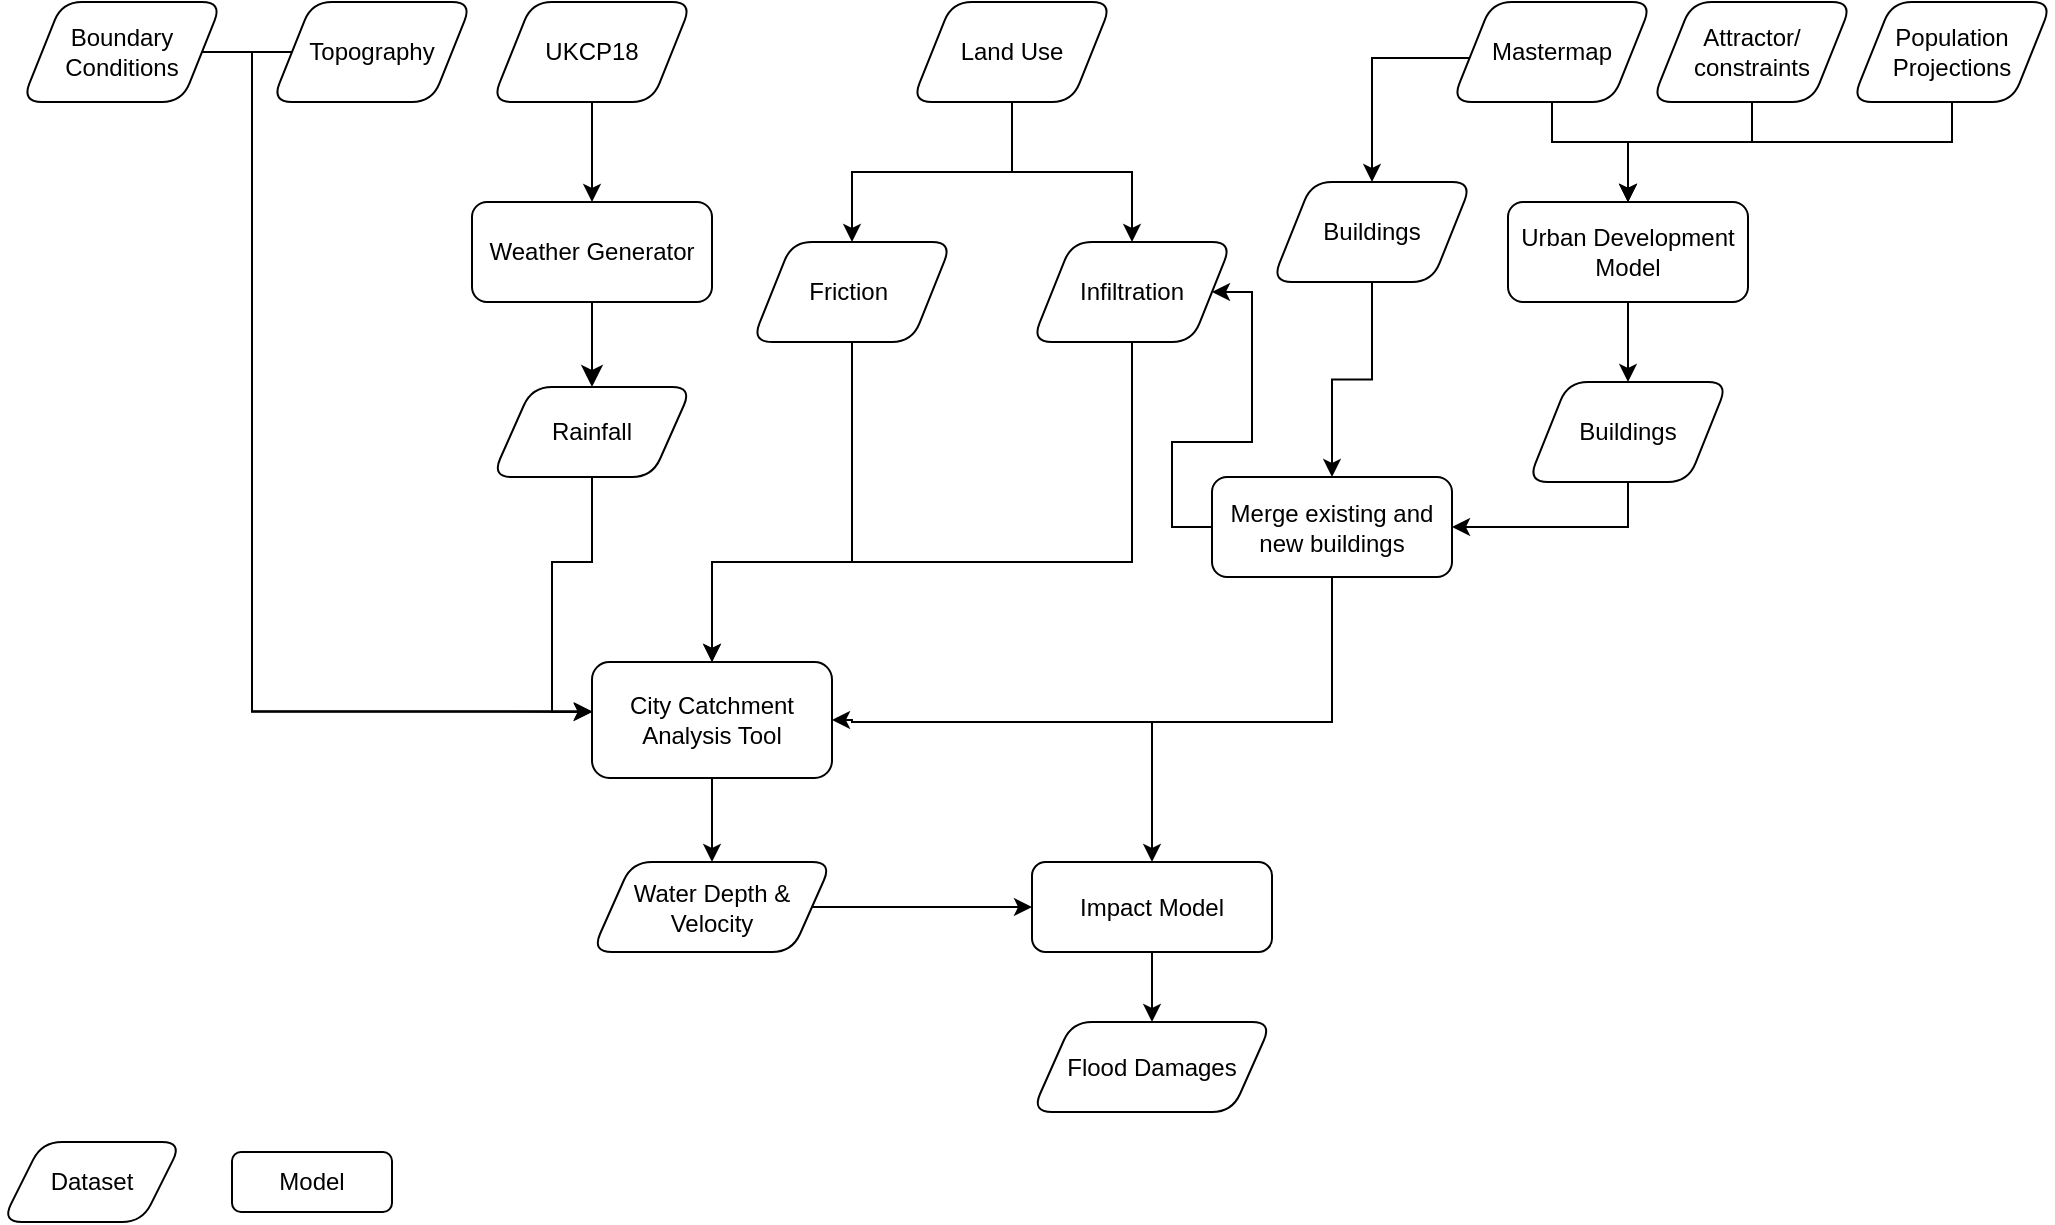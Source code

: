 <mxfile version="13.7.9" type="github">
  <diagram id="C5RBs43oDa-KdzZeNtuy" name="Page-1">
    <mxGraphModel dx="1955" dy="898" grid="1" gridSize="10" guides="1" tooltips="1" connect="1" arrows="1" fold="1" page="1" pageScale="1" pageWidth="1169" pageHeight="827" math="0" shadow="0">
      <root>
        <mxCell id="WIyWlLk6GJQsqaUBKTNV-0" />
        <mxCell id="WIyWlLk6GJQsqaUBKTNV-1" parent="WIyWlLk6GJQsqaUBKTNV-0" />
        <mxCell id="WIyWlLk6GJQsqaUBKTNV-2" value="" style="rounded=0;html=1;jettySize=auto;orthogonalLoop=1;fontSize=11;endArrow=classic;endFill=1;endSize=8;strokeWidth=1;shadow=0;labelBackgroundColor=none;edgeStyle=orthogonalEdgeStyle;entryX=0.5;entryY=0;entryDx=0;entryDy=0;" parent="WIyWlLk6GJQsqaUBKTNV-1" source="WIyWlLk6GJQsqaUBKTNV-3" target="CEkKTpPPNDytTsqzF80r-40" edge="1">
          <mxGeometry relative="1" as="geometry">
            <mxPoint x="460" y="710" as="targetPoint" />
          </mxGeometry>
        </mxCell>
        <mxCell id="WIyWlLk6GJQsqaUBKTNV-3" value="Weather Generator" style="rounded=1;whiteSpace=wrap;html=1;fontSize=12;glass=0;strokeWidth=1;shadow=0;" parent="WIyWlLk6GJQsqaUBKTNV-1" vertex="1">
          <mxGeometry x="510" y="170" width="120" height="50" as="geometry" />
        </mxCell>
        <mxCell id="CEkKTpPPNDytTsqzF80r-11" style="edgeStyle=orthogonalEdgeStyle;rounded=0;orthogonalLoop=1;jettySize=auto;html=1;" parent="WIyWlLk6GJQsqaUBKTNV-1" source="CEkKTpPPNDytTsqzF80r-10" target="WIyWlLk6GJQsqaUBKTNV-3" edge="1">
          <mxGeometry relative="1" as="geometry" />
        </mxCell>
        <mxCell id="CEkKTpPPNDytTsqzF80r-10" value="UKCP18" style="shape=parallelogram;perimeter=parallelogramPerimeter;whiteSpace=wrap;html=1;fixedSize=1;rounded=1;" parent="WIyWlLk6GJQsqaUBKTNV-1" vertex="1">
          <mxGeometry x="520" y="70" width="100" height="50" as="geometry" />
        </mxCell>
        <mxCell id="CEkKTpPPNDytTsqzF80r-16" style="edgeStyle=orthogonalEdgeStyle;rounded=0;orthogonalLoop=1;jettySize=auto;html=1;entryX=0.5;entryY=0;entryDx=0;entryDy=0;exitX=0.5;exitY=1;exitDx=0;exitDy=0;" parent="WIyWlLk6GJQsqaUBKTNV-1" source="CEkKTpPPNDytTsqzF80r-15" target="CEkKTpPPNDytTsqzF80r-17" edge="1">
          <mxGeometry relative="1" as="geometry">
            <mxPoint x="1020" y="390" as="targetPoint" />
            <Array as="points">
              <mxPoint x="1250" y="140" />
              <mxPoint x="1088" y="140" />
            </Array>
          </mxGeometry>
        </mxCell>
        <mxCell id="CEkKTpPPNDytTsqzF80r-15" value="Population Projections" style="shape=parallelogram;perimeter=parallelogramPerimeter;whiteSpace=wrap;html=1;fixedSize=1;rounded=1;" parent="WIyWlLk6GJQsqaUBKTNV-1" vertex="1">
          <mxGeometry x="1200" y="70" width="100" height="50" as="geometry" />
        </mxCell>
        <mxCell id="CEkKTpPPNDytTsqzF80r-21" style="edgeStyle=orthogonalEdgeStyle;rounded=0;orthogonalLoop=1;jettySize=auto;html=1;exitX=0.5;exitY=1;exitDx=0;exitDy=0;entryX=0.5;entryY=0;entryDx=0;entryDy=0;" parent="WIyWlLk6GJQsqaUBKTNV-1" source="CEkKTpPPNDytTsqzF80r-17" target="CEkKTpPPNDytTsqzF80r-20" edge="1">
          <mxGeometry relative="1" as="geometry" />
        </mxCell>
        <mxCell id="CEkKTpPPNDytTsqzF80r-17" value="Urban Development Model" style="rounded=1;whiteSpace=wrap;html=1;fontSize=12;glass=0;strokeWidth=1;shadow=0;" parent="WIyWlLk6GJQsqaUBKTNV-1" vertex="1">
          <mxGeometry x="1028" y="170" width="120" height="50" as="geometry" />
        </mxCell>
        <mxCell id="Q-MxYJhCNWQ3zZ72rHfX-20" style="edgeStyle=orthogonalEdgeStyle;rounded=0;orthogonalLoop=1;jettySize=auto;html=1;entryX=-0.001;entryY=0.43;entryDx=0;entryDy=0;entryPerimeter=0;" parent="WIyWlLk6GJQsqaUBKTNV-1" source="CEkKTpPPNDytTsqzF80r-18" target="CEkKTpPPNDytTsqzF80r-34" edge="1">
          <mxGeometry relative="1" as="geometry">
            <mxPoint x="400" y="380" as="targetPoint" />
            <Array as="points">
              <mxPoint x="400" y="95" />
              <mxPoint x="400" y="425" />
            </Array>
          </mxGeometry>
        </mxCell>
        <mxCell id="CEkKTpPPNDytTsqzF80r-18" value="Boundary Conditions" style="shape=parallelogram;perimeter=parallelogramPerimeter;whiteSpace=wrap;html=1;fixedSize=1;rounded=1;" parent="WIyWlLk6GJQsqaUBKTNV-1" vertex="1">
          <mxGeometry x="285" y="70" width="100" height="50" as="geometry" />
        </mxCell>
        <mxCell id="3T1dtDgbaSjGBwINf-Fj-7" style="edgeStyle=orthogonalEdgeStyle;rounded=0;orthogonalLoop=1;jettySize=auto;html=1;exitX=0.5;exitY=1;exitDx=0;exitDy=0;" edge="1" parent="WIyWlLk6GJQsqaUBKTNV-1" source="CEkKTpPPNDytTsqzF80r-20" target="3T1dtDgbaSjGBwINf-Fj-5">
          <mxGeometry relative="1" as="geometry" />
        </mxCell>
        <mxCell id="CEkKTpPPNDytTsqzF80r-20" value="Buildings" style="shape=parallelogram;perimeter=parallelogramPerimeter;whiteSpace=wrap;html=1;fixedSize=1;rounded=1;" parent="WIyWlLk6GJQsqaUBKTNV-1" vertex="1">
          <mxGeometry x="1038" y="260" width="100" height="50" as="geometry" />
        </mxCell>
        <mxCell id="Q-MxYJhCNWQ3zZ72rHfX-4" style="edgeStyle=orthogonalEdgeStyle;rounded=0;orthogonalLoop=1;jettySize=auto;html=1;entryX=0.5;entryY=0;entryDx=0;entryDy=0;" parent="WIyWlLk6GJQsqaUBKTNV-1" source="CEkKTpPPNDytTsqzF80r-22" target="CEkKTpPPNDytTsqzF80r-17" edge="1">
          <mxGeometry relative="1" as="geometry">
            <Array as="points">
              <mxPoint x="1050" y="140" />
              <mxPoint x="1088" y="140" />
            </Array>
          </mxGeometry>
        </mxCell>
        <mxCell id="3T1dtDgbaSjGBwINf-Fj-13" style="edgeStyle=orthogonalEdgeStyle;rounded=0;orthogonalLoop=1;jettySize=auto;html=1;entryX=0.5;entryY=0;entryDx=0;entryDy=0;" edge="1" parent="WIyWlLk6GJQsqaUBKTNV-1" source="CEkKTpPPNDytTsqzF80r-22" target="3T1dtDgbaSjGBwINf-Fj-3">
          <mxGeometry relative="1" as="geometry">
            <Array as="points">
              <mxPoint x="960" y="98" />
            </Array>
          </mxGeometry>
        </mxCell>
        <mxCell id="CEkKTpPPNDytTsqzF80r-22" value="Mastermap" style="shape=parallelogram;perimeter=parallelogramPerimeter;whiteSpace=wrap;html=1;fixedSize=1;rounded=1;" parent="WIyWlLk6GJQsqaUBKTNV-1" vertex="1">
          <mxGeometry x="1000" y="70" width="100" height="50" as="geometry" />
        </mxCell>
        <mxCell id="Q-MxYJhCNWQ3zZ72rHfX-12" style="edgeStyle=orthogonalEdgeStyle;rounded=0;orthogonalLoop=1;jettySize=auto;html=1;entryX=0;entryY=0.424;entryDx=0;entryDy=0;entryPerimeter=0;" parent="WIyWlLk6GJQsqaUBKTNV-1" source="CEkKTpPPNDytTsqzF80r-24" target="CEkKTpPPNDytTsqzF80r-34" edge="1">
          <mxGeometry relative="1" as="geometry">
            <mxPoint x="400" y="380" as="targetPoint" />
            <Array as="points">
              <mxPoint x="400" y="95" />
              <mxPoint x="400" y="425" />
            </Array>
          </mxGeometry>
        </mxCell>
        <mxCell id="3T1dtDgbaSjGBwINf-Fj-1" style="edgeStyle=orthogonalEdgeStyle;rounded=0;orthogonalLoop=1;jettySize=auto;html=1;entryX=0.5;entryY=0;entryDx=0;entryDy=0;" edge="1" parent="WIyWlLk6GJQsqaUBKTNV-1" source="CEkKTpPPNDytTsqzF80r-26" target="CEkKTpPPNDytTsqzF80r-34">
          <mxGeometry relative="1" as="geometry">
            <Array as="points">
              <mxPoint x="700" y="350" />
              <mxPoint x="630" y="350" />
            </Array>
          </mxGeometry>
        </mxCell>
        <mxCell id="CEkKTpPPNDytTsqzF80r-26" value="Friction&amp;nbsp;" style="shape=parallelogram;perimeter=parallelogramPerimeter;whiteSpace=wrap;html=1;fixedSize=1;rounded=1;" parent="WIyWlLk6GJQsqaUBKTNV-1" vertex="1">
          <mxGeometry x="650" y="190" width="100" height="50" as="geometry" />
        </mxCell>
        <mxCell id="Q-MxYJhCNWQ3zZ72rHfX-6" style="edgeStyle=orthogonalEdgeStyle;rounded=0;orthogonalLoop=1;jettySize=auto;html=1;entryX=0.5;entryY=0;entryDx=0;entryDy=0;" parent="WIyWlLk6GJQsqaUBKTNV-1" source="CEkKTpPPNDytTsqzF80r-28" target="CEkKTpPPNDytTsqzF80r-30" edge="1">
          <mxGeometry relative="1" as="geometry" />
        </mxCell>
        <mxCell id="Q-MxYJhCNWQ3zZ72rHfX-7" style="edgeStyle=orthogonalEdgeStyle;rounded=0;orthogonalLoop=1;jettySize=auto;html=1;entryX=0.5;entryY=0;entryDx=0;entryDy=0;" parent="WIyWlLk6GJQsqaUBKTNV-1" source="CEkKTpPPNDytTsqzF80r-28" target="CEkKTpPPNDytTsqzF80r-26" edge="1">
          <mxGeometry relative="1" as="geometry" />
        </mxCell>
        <mxCell id="CEkKTpPPNDytTsqzF80r-28" value="Land Use" style="shape=parallelogram;perimeter=parallelogramPerimeter;whiteSpace=wrap;html=1;fixedSize=1;rounded=1;" parent="WIyWlLk6GJQsqaUBKTNV-1" vertex="1">
          <mxGeometry x="730" y="70" width="100" height="50" as="geometry" />
        </mxCell>
        <mxCell id="Q-MxYJhCNWQ3zZ72rHfX-25" style="edgeStyle=orthogonalEdgeStyle;rounded=0;orthogonalLoop=1;jettySize=auto;html=1;entryX=0.5;entryY=0;entryDx=0;entryDy=0;" parent="WIyWlLk6GJQsqaUBKTNV-1" source="CEkKTpPPNDytTsqzF80r-34" target="Q-MxYJhCNWQ3zZ72rHfX-24" edge="1">
          <mxGeometry relative="1" as="geometry" />
        </mxCell>
        <mxCell id="CEkKTpPPNDytTsqzF80r-34" value="City Catchment Analysis Tool" style="rounded=1;whiteSpace=wrap;html=1;fontSize=12;glass=0;strokeWidth=1;shadow=0;" parent="WIyWlLk6GJQsqaUBKTNV-1" vertex="1">
          <mxGeometry x="570" y="400" width="120" height="58" as="geometry" />
        </mxCell>
        <mxCell id="3T1dtDgbaSjGBwINf-Fj-2" style="edgeStyle=orthogonalEdgeStyle;rounded=0;orthogonalLoop=1;jettySize=auto;html=1;" edge="1" parent="WIyWlLk6GJQsqaUBKTNV-1" source="CEkKTpPPNDytTsqzF80r-40" target="CEkKTpPPNDytTsqzF80r-34">
          <mxGeometry relative="1" as="geometry">
            <Array as="points">
              <mxPoint x="570" y="350" />
              <mxPoint x="550" y="350" />
              <mxPoint x="550" y="425" />
            </Array>
          </mxGeometry>
        </mxCell>
        <mxCell id="CEkKTpPPNDytTsqzF80r-40" value="Rainfall" style="shape=parallelogram;perimeter=parallelogramPerimeter;whiteSpace=wrap;html=1;fixedSize=1;rounded=1;" parent="WIyWlLk6GJQsqaUBKTNV-1" vertex="1">
          <mxGeometry x="520" y="262.5" width="100" height="45" as="geometry" />
        </mxCell>
        <mxCell id="CEkKTpPPNDytTsqzF80r-42" value="Dataset" style="shape=parallelogram;perimeter=parallelogramPerimeter;whiteSpace=wrap;html=1;fixedSize=1;rounded=1;" parent="WIyWlLk6GJQsqaUBKTNV-1" vertex="1">
          <mxGeometry x="275" y="640" width="90" height="40" as="geometry" />
        </mxCell>
        <mxCell id="CEkKTpPPNDytTsqzF80r-43" value="Model" style="rounded=1;whiteSpace=wrap;html=1;fontSize=12;glass=0;strokeWidth=1;shadow=0;" parent="WIyWlLk6GJQsqaUBKTNV-1" vertex="1">
          <mxGeometry x="390" y="645" width="80" height="30" as="geometry" />
        </mxCell>
        <mxCell id="3T1dtDgbaSjGBwINf-Fj-0" style="edgeStyle=orthogonalEdgeStyle;rounded=0;orthogonalLoop=1;jettySize=auto;html=1;entryX=0.5;entryY=0;entryDx=0;entryDy=0;" edge="1" parent="WIyWlLk6GJQsqaUBKTNV-1" source="CEkKTpPPNDytTsqzF80r-30" target="CEkKTpPPNDytTsqzF80r-34">
          <mxGeometry relative="1" as="geometry">
            <Array as="points">
              <mxPoint x="840" y="350" />
              <mxPoint x="630" y="350" />
            </Array>
          </mxGeometry>
        </mxCell>
        <mxCell id="CEkKTpPPNDytTsqzF80r-30" value="Infiltration" style="shape=parallelogram;perimeter=parallelogramPerimeter;whiteSpace=wrap;html=1;fixedSize=1;rounded=1;" parent="WIyWlLk6GJQsqaUBKTNV-1" vertex="1">
          <mxGeometry x="790" y="190" width="100" height="50" as="geometry" />
        </mxCell>
        <mxCell id="CEkKTpPPNDytTsqzF80r-24" value="Topography" style="shape=parallelogram;perimeter=parallelogramPerimeter;whiteSpace=wrap;html=1;fixedSize=1;rounded=1;" parent="WIyWlLk6GJQsqaUBKTNV-1" vertex="1">
          <mxGeometry x="410" y="70" width="100" height="50" as="geometry" />
        </mxCell>
        <mxCell id="Q-MxYJhCNWQ3zZ72rHfX-29" style="edgeStyle=orthogonalEdgeStyle;rounded=0;orthogonalLoop=1;jettySize=auto;html=1;entryX=0;entryY=0.5;entryDx=0;entryDy=0;" parent="WIyWlLk6GJQsqaUBKTNV-1" source="Q-MxYJhCNWQ3zZ72rHfX-24" target="Q-MxYJhCNWQ3zZ72rHfX-27" edge="1">
          <mxGeometry relative="1" as="geometry" />
        </mxCell>
        <mxCell id="Q-MxYJhCNWQ3zZ72rHfX-24" value="Water Depth &amp;amp; Velocity" style="shape=parallelogram;perimeter=parallelogramPerimeter;whiteSpace=wrap;html=1;fixedSize=1;rounded=1;" parent="WIyWlLk6GJQsqaUBKTNV-1" vertex="1">
          <mxGeometry x="570" y="500" width="120" height="45" as="geometry" />
        </mxCell>
        <mxCell id="Q-MxYJhCNWQ3zZ72rHfX-31" style="edgeStyle=orthogonalEdgeStyle;rounded=0;orthogonalLoop=1;jettySize=auto;html=1;entryX=0.5;entryY=0;entryDx=0;entryDy=0;" parent="WIyWlLk6GJQsqaUBKTNV-1" source="Q-MxYJhCNWQ3zZ72rHfX-27" target="Q-MxYJhCNWQ3zZ72rHfX-30" edge="1">
          <mxGeometry relative="1" as="geometry" />
        </mxCell>
        <mxCell id="Q-MxYJhCNWQ3zZ72rHfX-27" value="Impact Model" style="rounded=1;whiteSpace=wrap;html=1;" parent="WIyWlLk6GJQsqaUBKTNV-1" vertex="1">
          <mxGeometry x="790" y="500" width="120" height="45" as="geometry" />
        </mxCell>
        <mxCell id="Q-MxYJhCNWQ3zZ72rHfX-30" value="Flood Damages" style="shape=parallelogram;perimeter=parallelogramPerimeter;whiteSpace=wrap;html=1;fixedSize=1;rounded=1;" parent="WIyWlLk6GJQsqaUBKTNV-1" vertex="1">
          <mxGeometry x="790" y="580" width="120" height="45" as="geometry" />
        </mxCell>
        <mxCell id="3T1dtDgbaSjGBwINf-Fj-4" style="edgeStyle=orthogonalEdgeStyle;rounded=0;orthogonalLoop=1;jettySize=auto;html=1;" edge="1" parent="WIyWlLk6GJQsqaUBKTNV-1" source="3T1dtDgbaSjGBwINf-Fj-3" target="3T1dtDgbaSjGBwINf-Fj-5">
          <mxGeometry relative="1" as="geometry">
            <mxPoint x="940" y="250" as="targetPoint" />
          </mxGeometry>
        </mxCell>
        <mxCell id="3T1dtDgbaSjGBwINf-Fj-3" value="Buildings" style="shape=parallelogram;perimeter=parallelogramPerimeter;whiteSpace=wrap;html=1;fixedSize=1;rounded=1;" vertex="1" parent="WIyWlLk6GJQsqaUBKTNV-1">
          <mxGeometry x="910" y="160" width="100" height="50" as="geometry" />
        </mxCell>
        <mxCell id="3T1dtDgbaSjGBwINf-Fj-8" style="edgeStyle=orthogonalEdgeStyle;rounded=0;orthogonalLoop=1;jettySize=auto;html=1;" edge="1" parent="WIyWlLk6GJQsqaUBKTNV-1" source="3T1dtDgbaSjGBwINf-Fj-5" target="Q-MxYJhCNWQ3zZ72rHfX-27">
          <mxGeometry relative="1" as="geometry">
            <Array as="points">
              <mxPoint x="940" y="430" />
              <mxPoint x="850" y="430" />
            </Array>
          </mxGeometry>
        </mxCell>
        <mxCell id="3T1dtDgbaSjGBwINf-Fj-9" style="edgeStyle=orthogonalEdgeStyle;rounded=0;orthogonalLoop=1;jettySize=auto;html=1;entryX=1;entryY=0.5;entryDx=0;entryDy=0;" edge="1" parent="WIyWlLk6GJQsqaUBKTNV-1" source="3T1dtDgbaSjGBwINf-Fj-5" target="CEkKTpPPNDytTsqzF80r-34">
          <mxGeometry relative="1" as="geometry">
            <Array as="points">
              <mxPoint x="940" y="430" />
              <mxPoint x="700" y="430" />
            </Array>
          </mxGeometry>
        </mxCell>
        <mxCell id="3T1dtDgbaSjGBwINf-Fj-10" style="edgeStyle=orthogonalEdgeStyle;rounded=0;orthogonalLoop=1;jettySize=auto;html=1;entryX=1;entryY=0.5;entryDx=0;entryDy=0;exitX=0;exitY=0.5;exitDx=0;exitDy=0;" edge="1" parent="WIyWlLk6GJQsqaUBKTNV-1" source="3T1dtDgbaSjGBwINf-Fj-5" target="CEkKTpPPNDytTsqzF80r-30">
          <mxGeometry relative="1" as="geometry">
            <Array as="points">
              <mxPoint x="860" y="333" />
              <mxPoint x="860" y="290" />
              <mxPoint x="900" y="290" />
              <mxPoint x="900" y="215" />
            </Array>
          </mxGeometry>
        </mxCell>
        <mxCell id="3T1dtDgbaSjGBwINf-Fj-5" value="Merge existing and new buildings" style="rounded=1;whiteSpace=wrap;html=1;fontSize=12;glass=0;strokeWidth=1;shadow=0;" vertex="1" parent="WIyWlLk6GJQsqaUBKTNV-1">
          <mxGeometry x="880" y="307.5" width="120" height="50" as="geometry" />
        </mxCell>
        <mxCell id="3T1dtDgbaSjGBwINf-Fj-12" style="edgeStyle=orthogonalEdgeStyle;rounded=0;orthogonalLoop=1;jettySize=auto;html=1;" edge="1" parent="WIyWlLk6GJQsqaUBKTNV-1" source="3T1dtDgbaSjGBwINf-Fj-11" target="CEkKTpPPNDytTsqzF80r-17">
          <mxGeometry relative="1" as="geometry">
            <Array as="points">
              <mxPoint x="1150" y="140" />
              <mxPoint x="1088" y="140" />
            </Array>
          </mxGeometry>
        </mxCell>
        <mxCell id="3T1dtDgbaSjGBwINf-Fj-11" value="&lt;div&gt;Attractor/&lt;/div&gt;&lt;div&gt;constraints&lt;/div&gt;" style="shape=parallelogram;perimeter=parallelogramPerimeter;whiteSpace=wrap;html=1;fixedSize=1;rounded=1;" vertex="1" parent="WIyWlLk6GJQsqaUBKTNV-1">
          <mxGeometry x="1100" y="70" width="100" height="50" as="geometry" />
        </mxCell>
      </root>
    </mxGraphModel>
  </diagram>
</mxfile>
